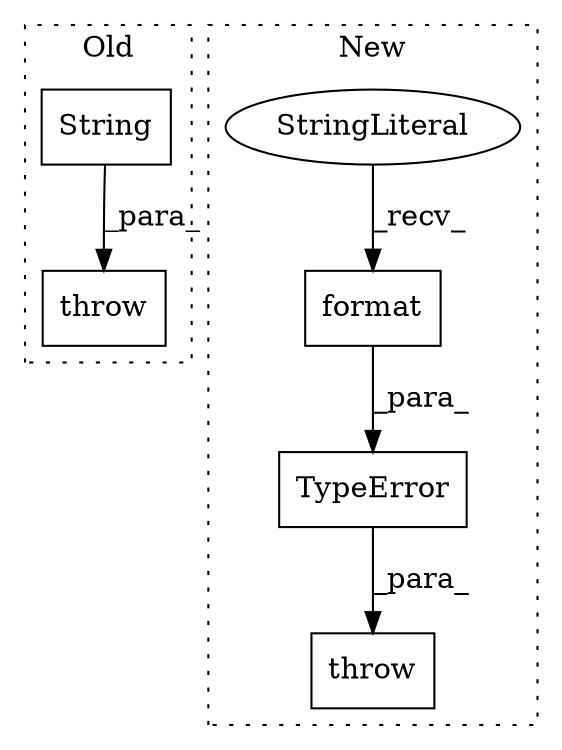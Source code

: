 digraph G {
subgraph cluster0 {
1 [label="String" a="32" s="8072,8080" l="7,1" shape="box"];
5 [label="throw" a="53" s="7971" l="6" shape="box"];
label = "Old";
style="dotted";
}
subgraph cluster1 {
2 [label="TypeError" a="32" s="7915,7985" l="10,1" shape="box"];
3 [label="format" a="32" s="7964,7984" l="7,1" shape="box"];
4 [label="StringLiteral" a="45" s="7925" l="38" shape="ellipse"];
6 [label="throw" a="53" s="7909" l="6" shape="box"];
label = "New";
style="dotted";
}
1 -> 5 [label="_para_"];
2 -> 6 [label="_para_"];
3 -> 2 [label="_para_"];
4 -> 3 [label="_recv_"];
}